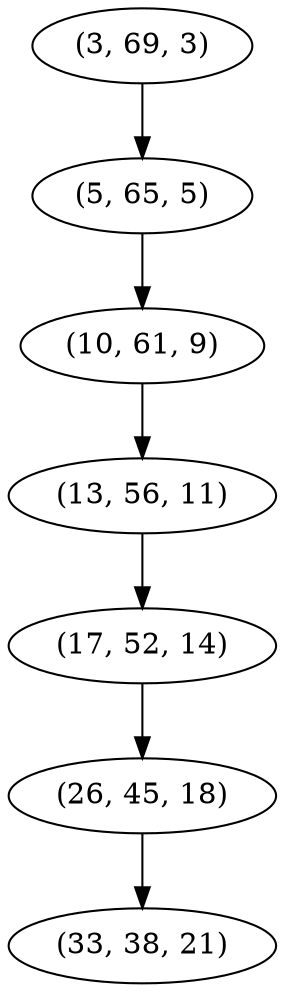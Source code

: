 digraph tree {
    "(3, 69, 3)";
    "(5, 65, 5)";
    "(10, 61, 9)";
    "(13, 56, 11)";
    "(17, 52, 14)";
    "(26, 45, 18)";
    "(33, 38, 21)";
    "(3, 69, 3)" -> "(5, 65, 5)";
    "(5, 65, 5)" -> "(10, 61, 9)";
    "(10, 61, 9)" -> "(13, 56, 11)";
    "(13, 56, 11)" -> "(17, 52, 14)";
    "(17, 52, 14)" -> "(26, 45, 18)";
    "(26, 45, 18)" -> "(33, 38, 21)";
}
